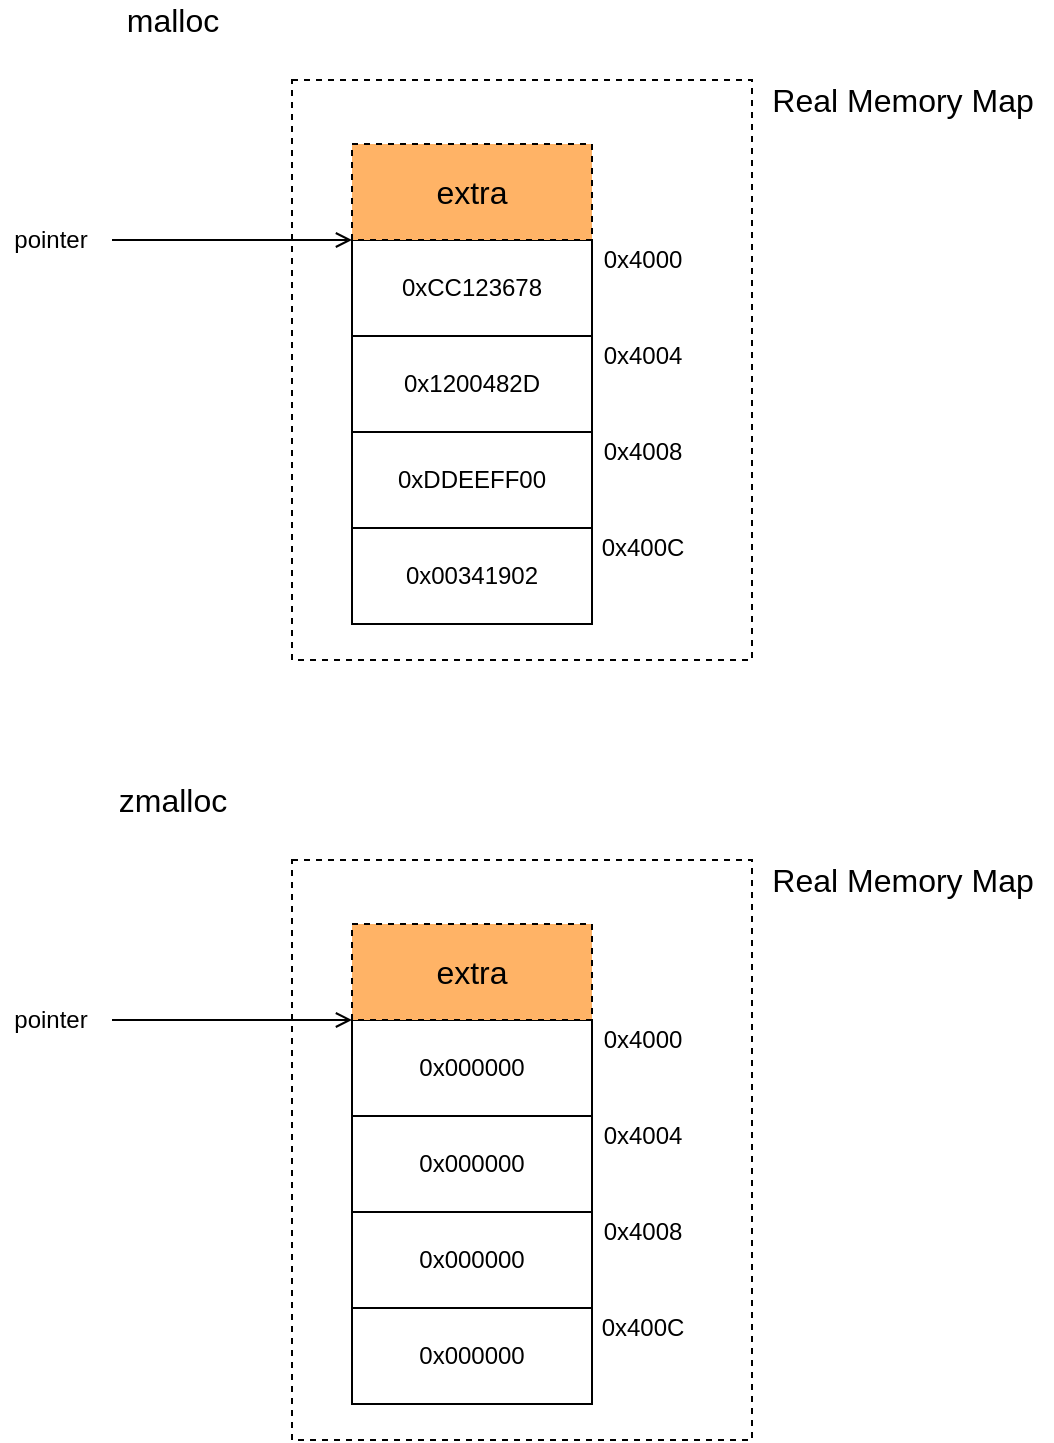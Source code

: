 <mxfile version="12.6.5" type="device" pages="2"><diagram id="wn1hdeTCLjBBzYmJFP9L" name="malloc"><mxGraphModel dx="946" dy="680" grid="1" gridSize="10" guides="1" tooltips="1" connect="1" arrows="1" fold="1" page="1" pageScale="1" pageWidth="850" pageHeight="1100" math="0" shadow="0"><root><mxCell id="0"/><mxCell id="1" parent="0"/><mxCell id="Nu_-CGX_773l1vg5eWC2-17" value="" style="rounded=0;whiteSpace=wrap;html=1;dashed=1;fillColor=#ffffff;fontSize=16;" parent="1" vertex="1"><mxGeometry x="276" y="70" width="230" height="290" as="geometry"/></mxCell><mxCell id="Nu_-CGX_773l1vg5eWC2-2" value="0xCC123678" style="rounded=0;whiteSpace=wrap;html=1;" parent="1" vertex="1"><mxGeometry x="306" y="150" width="120" height="48" as="geometry"/></mxCell><mxCell id="Nu_-CGX_773l1vg5eWC2-3" value="&lt;span style=&quot;white-space: normal&quot;&gt;0x1200482D&lt;/span&gt;" style="rounded=0;whiteSpace=wrap;html=1;" parent="1" vertex="1"><mxGeometry x="306" y="198" width="120" height="48" as="geometry"/></mxCell><mxCell id="Nu_-CGX_773l1vg5eWC2-4" value="&lt;span style=&quot;white-space: normal&quot;&gt;0xDDEEFF00&lt;/span&gt;" style="rounded=0;whiteSpace=wrap;html=1;" parent="1" vertex="1"><mxGeometry x="306" y="246" width="120" height="48" as="geometry"/></mxCell><mxCell id="Nu_-CGX_773l1vg5eWC2-5" value="&lt;span style=&quot;white-space: normal&quot;&gt;0x00341902&lt;/span&gt;" style="rounded=0;whiteSpace=wrap;html=1;" parent="1" vertex="1"><mxGeometry x="306" y="294" width="120" height="48" as="geometry"/></mxCell><mxCell id="Nu_-CGX_773l1vg5eWC2-6" value="" style="endArrow=open;html=1;entryX=0;entryY=0;entryDx=0;entryDy=0;endFill=0;" parent="1" target="Nu_-CGX_773l1vg5eWC2-2" edge="1"><mxGeometry width="50" height="50" relative="1" as="geometry"><mxPoint x="186" y="150" as="sourcePoint"/><mxPoint x="226" y="150" as="targetPoint"/></mxGeometry></mxCell><mxCell id="Nu_-CGX_773l1vg5eWC2-7" value="pointer" style="text;html=1;align=center;verticalAlign=middle;resizable=0;points=[];autosize=1;" parent="1" vertex="1"><mxGeometry x="130" y="140" width="50" height="20" as="geometry"/></mxCell><mxCell id="Nu_-CGX_773l1vg5eWC2-8" value="0x4000" style="text;html=1;align=center;verticalAlign=middle;resizable=0;points=[];autosize=1;" parent="1" vertex="1"><mxGeometry x="426" y="150" width="50" height="20" as="geometry"/></mxCell><mxCell id="Nu_-CGX_773l1vg5eWC2-9" value="0x4004" style="text;html=1;align=center;verticalAlign=middle;resizable=0;points=[];autosize=1;" parent="1" vertex="1"><mxGeometry x="426" y="198" width="50" height="20" as="geometry"/></mxCell><mxCell id="Nu_-CGX_773l1vg5eWC2-10" value="0x4008" style="text;html=1;align=center;verticalAlign=middle;resizable=0;points=[];autosize=1;" parent="1" vertex="1"><mxGeometry x="426" y="246" width="50" height="20" as="geometry"/></mxCell><mxCell id="Nu_-CGX_773l1vg5eWC2-11" value="extra" style="rounded=0;whiteSpace=wrap;html=1;dashed=1;fontSize=16;fillColor=#FFB366;" parent="1" vertex="1"><mxGeometry x="306" y="102" width="120" height="48" as="geometry"/></mxCell><mxCell id="Nu_-CGX_773l1vg5eWC2-15" value="0x400C" style="text;html=1;align=center;verticalAlign=middle;resizable=0;points=[];autosize=1;" parent="1" vertex="1"><mxGeometry x="421" y="294" width="60" height="20" as="geometry"/></mxCell><mxCell id="Nu_-CGX_773l1vg5eWC2-16" value="malloc" style="text;html=1;align=center;verticalAlign=middle;resizable=0;points=[];autosize=1;fontSize=16;" parent="1" vertex="1"><mxGeometry x="186" y="30" width="60" height="20" as="geometry"/></mxCell><mxCell id="Nu_-CGX_773l1vg5eWC2-18" value="Real Memory Map" style="text;html=1;align=center;verticalAlign=middle;resizable=0;points=[];autosize=1;fontSize=16;" parent="1" vertex="1"><mxGeometry x="506" y="70" width="150" height="20" as="geometry"/></mxCell><mxCell id="Nu_-CGX_773l1vg5eWC2-19" value="" style="rounded=0;whiteSpace=wrap;html=1;dashed=1;fillColor=#ffffff;fontSize=16;" parent="1" vertex="1"><mxGeometry x="276" y="460" width="230" height="290" as="geometry"/></mxCell><mxCell id="Nu_-CGX_773l1vg5eWC2-20" value="0x000000" style="rounded=0;whiteSpace=wrap;html=1;" parent="1" vertex="1"><mxGeometry x="306" y="540" width="120" height="48" as="geometry"/></mxCell><mxCell id="Nu_-CGX_773l1vg5eWC2-21" value="0x000000" style="rounded=0;whiteSpace=wrap;html=1;" parent="1" vertex="1"><mxGeometry x="306" y="588" width="120" height="48" as="geometry"/></mxCell><mxCell id="Nu_-CGX_773l1vg5eWC2-22" value="0x000000" style="rounded=0;whiteSpace=wrap;html=1;" parent="1" vertex="1"><mxGeometry x="306" y="636" width="120" height="48" as="geometry"/></mxCell><mxCell id="Nu_-CGX_773l1vg5eWC2-23" value="0x000000" style="rounded=0;whiteSpace=wrap;html=1;" parent="1" vertex="1"><mxGeometry x="306" y="684" width="120" height="48" as="geometry"/></mxCell><mxCell id="Nu_-CGX_773l1vg5eWC2-24" value="" style="endArrow=open;html=1;entryX=0;entryY=0;entryDx=0;entryDy=0;endFill=0;" parent="1" target="Nu_-CGX_773l1vg5eWC2-20" edge="1"><mxGeometry width="50" height="50" relative="1" as="geometry"><mxPoint x="186" y="540" as="sourcePoint"/><mxPoint x="226" y="540" as="targetPoint"/></mxGeometry></mxCell><mxCell id="Nu_-CGX_773l1vg5eWC2-25" value="pointer" style="text;html=1;align=center;verticalAlign=middle;resizable=0;points=[];autosize=1;" parent="1" vertex="1"><mxGeometry x="130" y="530" width="50" height="20" as="geometry"/></mxCell><mxCell id="Nu_-CGX_773l1vg5eWC2-26" value="0x4000" style="text;html=1;align=center;verticalAlign=middle;resizable=0;points=[];autosize=1;" parent="1" vertex="1"><mxGeometry x="426" y="540" width="50" height="20" as="geometry"/></mxCell><mxCell id="Nu_-CGX_773l1vg5eWC2-27" value="0x4004" style="text;html=1;align=center;verticalAlign=middle;resizable=0;points=[];autosize=1;" parent="1" vertex="1"><mxGeometry x="426" y="588" width="50" height="20" as="geometry"/></mxCell><mxCell id="Nu_-CGX_773l1vg5eWC2-28" value="0x4008" style="text;html=1;align=center;verticalAlign=middle;resizable=0;points=[];autosize=1;" parent="1" vertex="1"><mxGeometry x="426" y="636" width="50" height="20" as="geometry"/></mxCell><mxCell id="Nu_-CGX_773l1vg5eWC2-29" value="extra" style="rounded=0;whiteSpace=wrap;html=1;dashed=1;fontSize=16;fillColor=#FFB366;" parent="1" vertex="1"><mxGeometry x="306" y="492" width="120" height="48" as="geometry"/></mxCell><mxCell id="Nu_-CGX_773l1vg5eWC2-30" value="0x400C" style="text;html=1;align=center;verticalAlign=middle;resizable=0;points=[];autosize=1;" parent="1" vertex="1"><mxGeometry x="421" y="684" width="60" height="20" as="geometry"/></mxCell><mxCell id="Nu_-CGX_773l1vg5eWC2-31" value="zmalloc" style="text;html=1;align=center;verticalAlign=middle;resizable=0;points=[];autosize=1;fontSize=16;" parent="1" vertex="1"><mxGeometry x="181" y="420" width="70" height="20" as="geometry"/></mxCell><mxCell id="Nu_-CGX_773l1vg5eWC2-32" value="Real Memory Map" style="text;html=1;align=center;verticalAlign=middle;resizable=0;points=[];autosize=1;fontSize=16;" parent="1" vertex="1"><mxGeometry x="506" y="460" width="150" height="20" as="geometry"/></mxCell></root></mxGraphModel></diagram><diagram id="SlazeBZPrmCjddcQGlJi" name="aio"><mxGraphModel dx="946" dy="680" grid="1" gridSize="10" guides="1" tooltips="1" connect="1" arrows="1" fold="1" page="1" pageScale="1" pageWidth="850" pageHeight="1100" math="0" shadow="0"><root><mxCell id="FZ4E9qNTkKndcQP_i4HJ-0"/><mxCell id="FZ4E9qNTkKndcQP_i4HJ-1" parent="FZ4E9qNTkKndcQP_i4HJ-0"/><mxCell id="FZ4E9qNTkKndcQP_i4HJ-12" value="Data Received" style="edgeStyle=orthogonalEdgeStyle;rounded=0;orthogonalLoop=1;jettySize=auto;html=1;fontSize=12;endArrow=open;endFill=0;strokeColor=#3333FF;" edge="1" parent="FZ4E9qNTkKndcQP_i4HJ-1" target="FZ4E9qNTkKndcQP_i4HJ-9"><mxGeometry relative="1" as="geometry"><mxPoint x="330" y="660" as="targetPoint"/><mxPoint x="450" y="650" as="sourcePoint"/></mxGeometry></mxCell><mxCell id="FZ4E9qNTkKndcQP_i4HJ-15" value="Trigger" style="edgeStyle=orthogonalEdgeStyle;rounded=0;orthogonalLoop=1;jettySize=auto;html=1;exitX=0.5;exitY=0;exitDx=0;exitDy=0;entryX=0.5;entryY=1;entryDx=0;entryDy=0;endArrow=open;endFill=0;fontSize=12;strokeColor=#3333FF;" edge="1" parent="FZ4E9qNTkKndcQP_i4HJ-1" source="FZ4E9qNTkKndcQP_i4HJ-2" target="FZ4E9qNTkKndcQP_i4HJ-14"><mxGeometry relative="1" as="geometry"/></mxCell><mxCell id="FZ4E9qNTkKndcQP_i4HJ-2" value="Buffer" style="rounded=0;whiteSpace=wrap;html=1;fontSize=16;" vertex="1" parent="FZ4E9qNTkKndcQP_i4HJ-1"><mxGeometry x="270" y="490" width="120" height="48" as="geometry"/></mxCell><mxCell id="FZ4E9qNTkKndcQP_i4HJ-9" value="Buffer" style="rounded=0;whiteSpace=wrap;html=1;fontSize=16;fillColor=#FFF2CC;" vertex="1" parent="FZ4E9qNTkKndcQP_i4HJ-1"><mxGeometry x="390" y="490" width="120" height="48" as="geometry"/></mxCell><mxCell id="FZ4E9qNTkKndcQP_i4HJ-10" value="Buffer" style="rounded=0;whiteSpace=wrap;html=1;fontSize=16;" vertex="1" parent="FZ4E9qNTkKndcQP_i4HJ-1"><mxGeometry x="510" y="490" width="120" height="48" as="geometry"/></mxCell><mxCell id="FZ4E9qNTkKndcQP_i4HJ-11" value="" style="endArrow=none;dashed=1;html=1;fontSize=16;" edge="1" parent="FZ4E9qNTkKndcQP_i4HJ-1" source="FZ4E9qNTkKndcQP_i4HJ-6"><mxGeometry width="50" height="50" relative="1" as="geometry"><mxPoint x="50" y="250" as="sourcePoint"/><mxPoint x="820" y="250" as="targetPoint"/></mxGeometry></mxCell><mxCell id="FZ4E9qNTkKndcQP_i4HJ-25" value="waken" style="edgeStyle=orthogonalEdgeStyle;rounded=0;orthogonalLoop=1;jettySize=auto;html=1;exitX=0.75;exitY=1;exitDx=0;exitDy=0;entryX=0.5;entryY=1;entryDx=0;entryDy=0;endArrow=open;endFill=0;fontSize=12;strokeColor=#3333FF;" edge="1" parent="FZ4E9qNTkKndcQP_i4HJ-1" source="FZ4E9qNTkKndcQP_i4HJ-14" target="FZ4E9qNTkKndcQP_i4HJ-23"><mxGeometry relative="1" as="geometry"/></mxCell><mxCell id="FZ4E9qNTkKndcQP_i4HJ-14" value="Event" style="rounded=0;whiteSpace=wrap;html=1;fontSize=16;" vertex="1" parent="FZ4E9qNTkKndcQP_i4HJ-1"><mxGeometry x="270" y="340" width="120" height="48" as="geometry"/></mxCell><mxCell id="FZ4E9qNTkKndcQP_i4HJ-3" value="" style="rounded=0;whiteSpace=wrap;html=1;" vertex="1" parent="FZ4E9qNTkKndcQP_i4HJ-1"><mxGeometry x="314" y="230" width="32" height="48" as="geometry"/></mxCell><mxCell id="FZ4E9qNTkKndcQP_i4HJ-16" value="" style="endArrow=none;dashed=1;html=1;fontSize=16;" edge="1" parent="FZ4E9qNTkKndcQP_i4HJ-1" target="FZ4E9qNTkKndcQP_i4HJ-3"><mxGeometry width="50" height="50" relative="1" as="geometry"><mxPoint x="50" y="250" as="sourcePoint"/><mxPoint x="820" y="250" as="targetPoint"/></mxGeometry></mxCell><mxCell id="FZ4E9qNTkKndcQP_i4HJ-29" style="edgeStyle=orthogonalEdgeStyle;rounded=0;orthogonalLoop=1;jettySize=auto;html=1;exitX=0.5;exitY=1;exitDx=0;exitDy=0;entryX=0.5;entryY=0;entryDx=0;entryDy=0;endArrow=open;endFill=0;fontSize=12;strokeColor=#7F00FF;" edge="1" parent="FZ4E9qNTkKndcQP_i4HJ-1" source="FZ4E9qNTkKndcQP_i4HJ-5" target="FZ4E9qNTkKndcQP_i4HJ-9"><mxGeometry relative="1" as="geometry"/></mxCell><mxCell id="FZ4E9qNTkKndcQP_i4HJ-5" value="" style="rounded=0;whiteSpace=wrap;html=1;fillColor=#FFF2CC;" vertex="1" parent="FZ4E9qNTkKndcQP_i4HJ-1"><mxGeometry x="434" y="230" width="32" height="48" as="geometry"/></mxCell><mxCell id="FZ4E9qNTkKndcQP_i4HJ-17" value="" style="endArrow=none;dashed=1;html=1;fontSize=16;" edge="1" parent="FZ4E9qNTkKndcQP_i4HJ-1" source="FZ4E9qNTkKndcQP_i4HJ-3" target="FZ4E9qNTkKndcQP_i4HJ-5"><mxGeometry width="50" height="50" relative="1" as="geometry"><mxPoint x="346" y="253.869" as="sourcePoint"/><mxPoint x="820" y="250" as="targetPoint"/></mxGeometry></mxCell><mxCell id="FZ4E9qNTkKndcQP_i4HJ-6" value="" style="rounded=0;whiteSpace=wrap;html=1;" vertex="1" parent="FZ4E9qNTkKndcQP_i4HJ-1"><mxGeometry x="554" y="230" width="32" height="48" as="geometry"/></mxCell><mxCell id="FZ4E9qNTkKndcQP_i4HJ-18" value="" style="endArrow=none;dashed=1;html=1;fontSize=16;" edge="1" parent="FZ4E9qNTkKndcQP_i4HJ-1" source="FZ4E9qNTkKndcQP_i4HJ-5" target="FZ4E9qNTkKndcQP_i4HJ-6"><mxGeometry width="50" height="50" relative="1" as="geometry"><mxPoint x="466" y="253.827" as="sourcePoint"/><mxPoint x="820" y="250" as="targetPoint"/></mxGeometry></mxCell><mxCell id="FZ4E9qNTkKndcQP_i4HJ-19" value="Kernel" style="text;html=1;align=center;verticalAlign=middle;resizable=0;points=[];autosize=1;fontSize=16;fontStyle=1" vertex="1" parent="FZ4E9qNTkKndcQP_i4HJ-1"><mxGeometry x="45" y="270" width="70" height="20" as="geometry"/></mxCell><mxCell id="FZ4E9qNTkKndcQP_i4HJ-20" value="User" style="text;html=1;align=center;verticalAlign=middle;resizable=0;points=[];autosize=1;fontSize=16;fontStyle=1" vertex="1" parent="FZ4E9qNTkKndcQP_i4HJ-1"><mxGeometry x="53" y="201" width="50" height="20" as="geometry"/></mxCell><mxCell id="FZ4E9qNTkKndcQP_i4HJ-21" value="socket" style="text;html=1;align=left;verticalAlign=middle;resizable=0;points=[];autosize=1;fontSize=12;" vertex="1" parent="FZ4E9qNTkKndcQP_i4HJ-1"><mxGeometry x="314" y="210" width="50" height="20" as="geometry"/></mxCell><mxCell id="FZ4E9qNTkKndcQP_i4HJ-27" value="waken" style="edgeStyle=orthogonalEdgeStyle;rounded=0;orthogonalLoop=1;jettySize=auto;html=1;exitX=0.5;exitY=0;exitDx=0;exitDy=0;endArrow=open;endFill=0;fontSize=12;strokeColor=#3333FF;" edge="1" parent="FZ4E9qNTkKndcQP_i4HJ-1" source="FZ4E9qNTkKndcQP_i4HJ-23" target="FZ4E9qNTkKndcQP_i4HJ-26"><mxGeometry relative="1" as="geometry"/></mxCell><mxCell id="FZ4E9qNTkKndcQP_i4HJ-23" value="Wait Queue" style="rounded=0;whiteSpace=wrap;html=1;fontSize=16;fontStyle=0" vertex="1" parent="FZ4E9qNTkKndcQP_i4HJ-1"><mxGeometry x="640" y="340" width="120" height="48" as="geometry"/></mxCell><mxCell id="FZ4E9qNTkKndcQP_i4HJ-24" value="socket with status changed" style="text;html=1;align=center;verticalAlign=middle;resizable=0;points=[];autosize=1;fontSize=12;" vertex="1" parent="FZ4E9qNTkKndcQP_i4HJ-1"><mxGeometry x="103" y="354" width="160" height="20" as="geometry"/></mxCell><mxCell id="FZ4E9qNTkKndcQP_i4HJ-28" style="edgeStyle=orthogonalEdgeStyle;rounded=0;orthogonalLoop=1;jettySize=auto;html=1;exitX=0;exitY=0.5;exitDx=0;exitDy=0;entryX=0.5;entryY=0;entryDx=0;entryDy=0;endArrow=open;endFill=0;fontSize=12;strokeColor=#7F00FF;" edge="1" parent="FZ4E9qNTkKndcQP_i4HJ-1" source="FZ4E9qNTkKndcQP_i4HJ-26" target="FZ4E9qNTkKndcQP_i4HJ-5"><mxGeometry relative="1" as="geometry"/></mxCell><mxCell id="FZ4E9qNTkKndcQP_i4HJ-26" value="Thread executes poll()" style="rounded=0;whiteSpace=wrap;html=1;fontSize=16;" vertex="1" parent="FZ4E9qNTkKndcQP_i4HJ-1"><mxGeometry x="610" y="100" width="180" height="48" as="geometry"/></mxCell></root></mxGraphModel></diagram></mxfile>